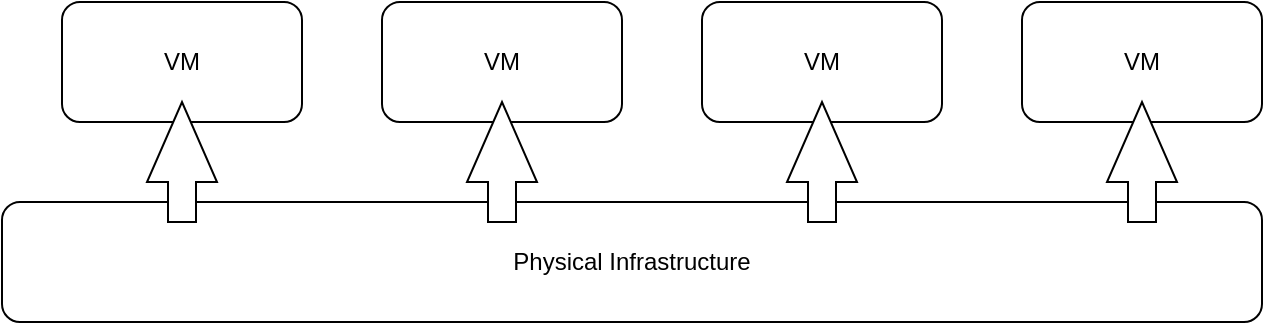 <mxfile version="14.4.4" type="github">
  <diagram id="vUxaPcdA3kQevR16fj2T" name="Page-1">
    <mxGraphModel dx="865" dy="450" grid="1" gridSize="10" guides="1" tooltips="1" connect="1" arrows="1" fold="1" page="1" pageScale="1" pageWidth="850" pageHeight="1100" math="0" shadow="0">
      <root>
        <mxCell id="0" />
        <mxCell id="1" parent="0" />
        <mxCell id="X0l6cMl31QJgwzLIbNMB-1" value="VM" style="rounded=1;whiteSpace=wrap;html=1;" parent="1" vertex="1">
          <mxGeometry x="280" y="920" width="120" height="60" as="geometry" />
        </mxCell>
        <mxCell id="X0l6cMl31QJgwzLIbNMB-2" value="VM" style="rounded=1;whiteSpace=wrap;html=1;" parent="1" vertex="1">
          <mxGeometry x="120" y="920" width="120" height="60" as="geometry" />
        </mxCell>
        <mxCell id="J82dBwC8zsHgZI1Y8icX-1" value="Physical Infrastructure" style="rounded=1;whiteSpace=wrap;html=1;" vertex="1" parent="1">
          <mxGeometry x="90" y="1020" width="630" height="60" as="geometry" />
        </mxCell>
        <mxCell id="J82dBwC8zsHgZI1Y8icX-2" value="VM" style="rounded=1;whiteSpace=wrap;html=1;" vertex="1" parent="1">
          <mxGeometry x="440" y="920" width="120" height="60" as="geometry" />
        </mxCell>
        <mxCell id="J82dBwC8zsHgZI1Y8icX-3" value="VM" style="rounded=1;whiteSpace=wrap;html=1;" vertex="1" parent="1">
          <mxGeometry x="600" y="920" width="120" height="60" as="geometry" />
        </mxCell>
        <mxCell id="J82dBwC8zsHgZI1Y8icX-10" value="" style="html=1;shadow=0;dashed=0;align=center;verticalAlign=middle;shape=mxgraph.arrows2.arrow;dy=0.6;dx=40;direction=north;notch=0;" vertex="1" parent="1">
          <mxGeometry x="162.5" y="970" width="35" height="60" as="geometry" />
        </mxCell>
        <mxCell id="J82dBwC8zsHgZI1Y8icX-15" value="" style="html=1;shadow=0;dashed=0;align=center;verticalAlign=middle;shape=mxgraph.arrows2.arrow;dy=0.6;dx=40;direction=north;notch=0;" vertex="1" parent="1">
          <mxGeometry x="322.5" y="970" width="35" height="60" as="geometry" />
        </mxCell>
        <mxCell id="J82dBwC8zsHgZI1Y8icX-16" value="" style="html=1;shadow=0;dashed=0;align=center;verticalAlign=middle;shape=mxgraph.arrows2.arrow;dy=0.6;dx=40;direction=north;notch=0;" vertex="1" parent="1">
          <mxGeometry x="482.5" y="970" width="35" height="60" as="geometry" />
        </mxCell>
        <mxCell id="J82dBwC8zsHgZI1Y8icX-17" value="" style="html=1;shadow=0;dashed=0;align=center;verticalAlign=middle;shape=mxgraph.arrows2.arrow;dy=0.6;dx=40;direction=north;notch=0;" vertex="1" parent="1">
          <mxGeometry x="642.5" y="970" width="35" height="60" as="geometry" />
        </mxCell>
      </root>
    </mxGraphModel>
  </diagram>
</mxfile>
